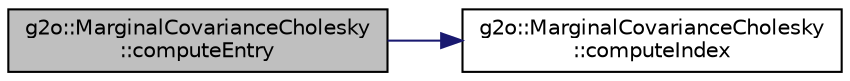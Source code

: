 digraph "g2o::MarginalCovarianceCholesky::computeEntry"
{
  edge [fontname="Helvetica",fontsize="10",labelfontname="Helvetica",labelfontsize="10"];
  node [fontname="Helvetica",fontsize="10",shape=record];
  rankdir="LR";
  Node11 [label="g2o::MarginalCovarianceCholesky\l::computeEntry",height=0.2,width=0.4,color="black", fillcolor="grey75", style="filled", fontcolor="black"];
  Node11 -> Node12 [color="midnightblue",fontsize="10",style="solid",fontname="Helvetica"];
  Node12 [label="g2o::MarginalCovarianceCholesky\l::computeIndex",height=0.2,width=0.4,color="black", fillcolor="white", style="filled",URL="$classg2o_1_1_marginal_covariance_cholesky.html#a9b0816374af957f23aa2d6b015e4b9bf",tooltip="compute the index used for hashing "];
}

